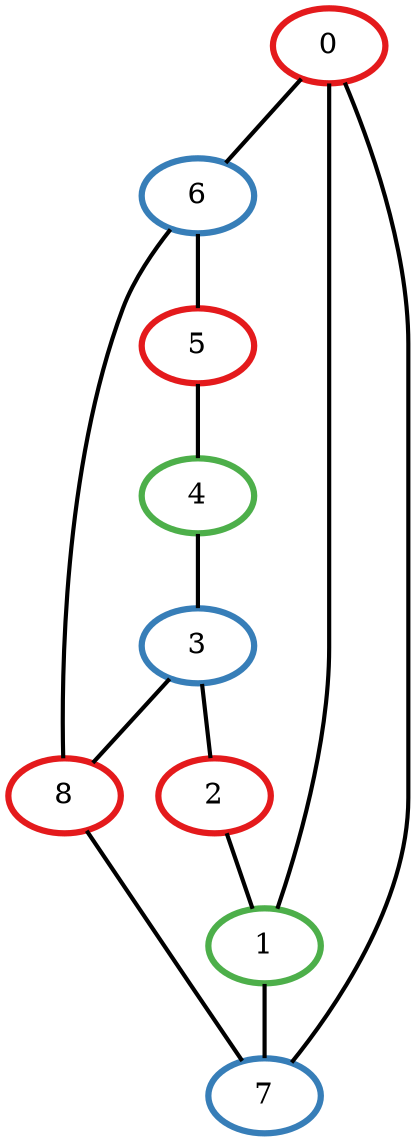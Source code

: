 graph G {
    0 [penwidth=3,label="0",color=1, colorscheme=set13]
    1 [penwidth=3,label="1",color=3, colorscheme=set13]
    2 [penwidth=3,label="2",color=1, colorscheme=set13]
    3 [penwidth=3,label="3",color=2, colorscheme=set13]
    4 [penwidth=3,label="4",color=3, colorscheme=set13]
    5 [penwidth=3,label="5",color=1, colorscheme=set13]
    6 [penwidth=3,label="6",color=2, colorscheme=set13]
    7 [penwidth=3,label="7",color=2, colorscheme=set13]
    8 [penwidth=3,label="8",color=1, colorscheme=set13]

    0--7[penwidth=2]
    1--7[penwidth=2]
    6--8[penwidth=2]
    3--8[penwidth=2]
    8--7[penwidth=2]
    1--0[penwidth=2]
    2--1[penwidth=2]
    3--2[penwidth=2]
    4--3[penwidth=2]
    5--4[penwidth=2]
    6--5[penwidth=2]
    0--6[penwidth=2]
}